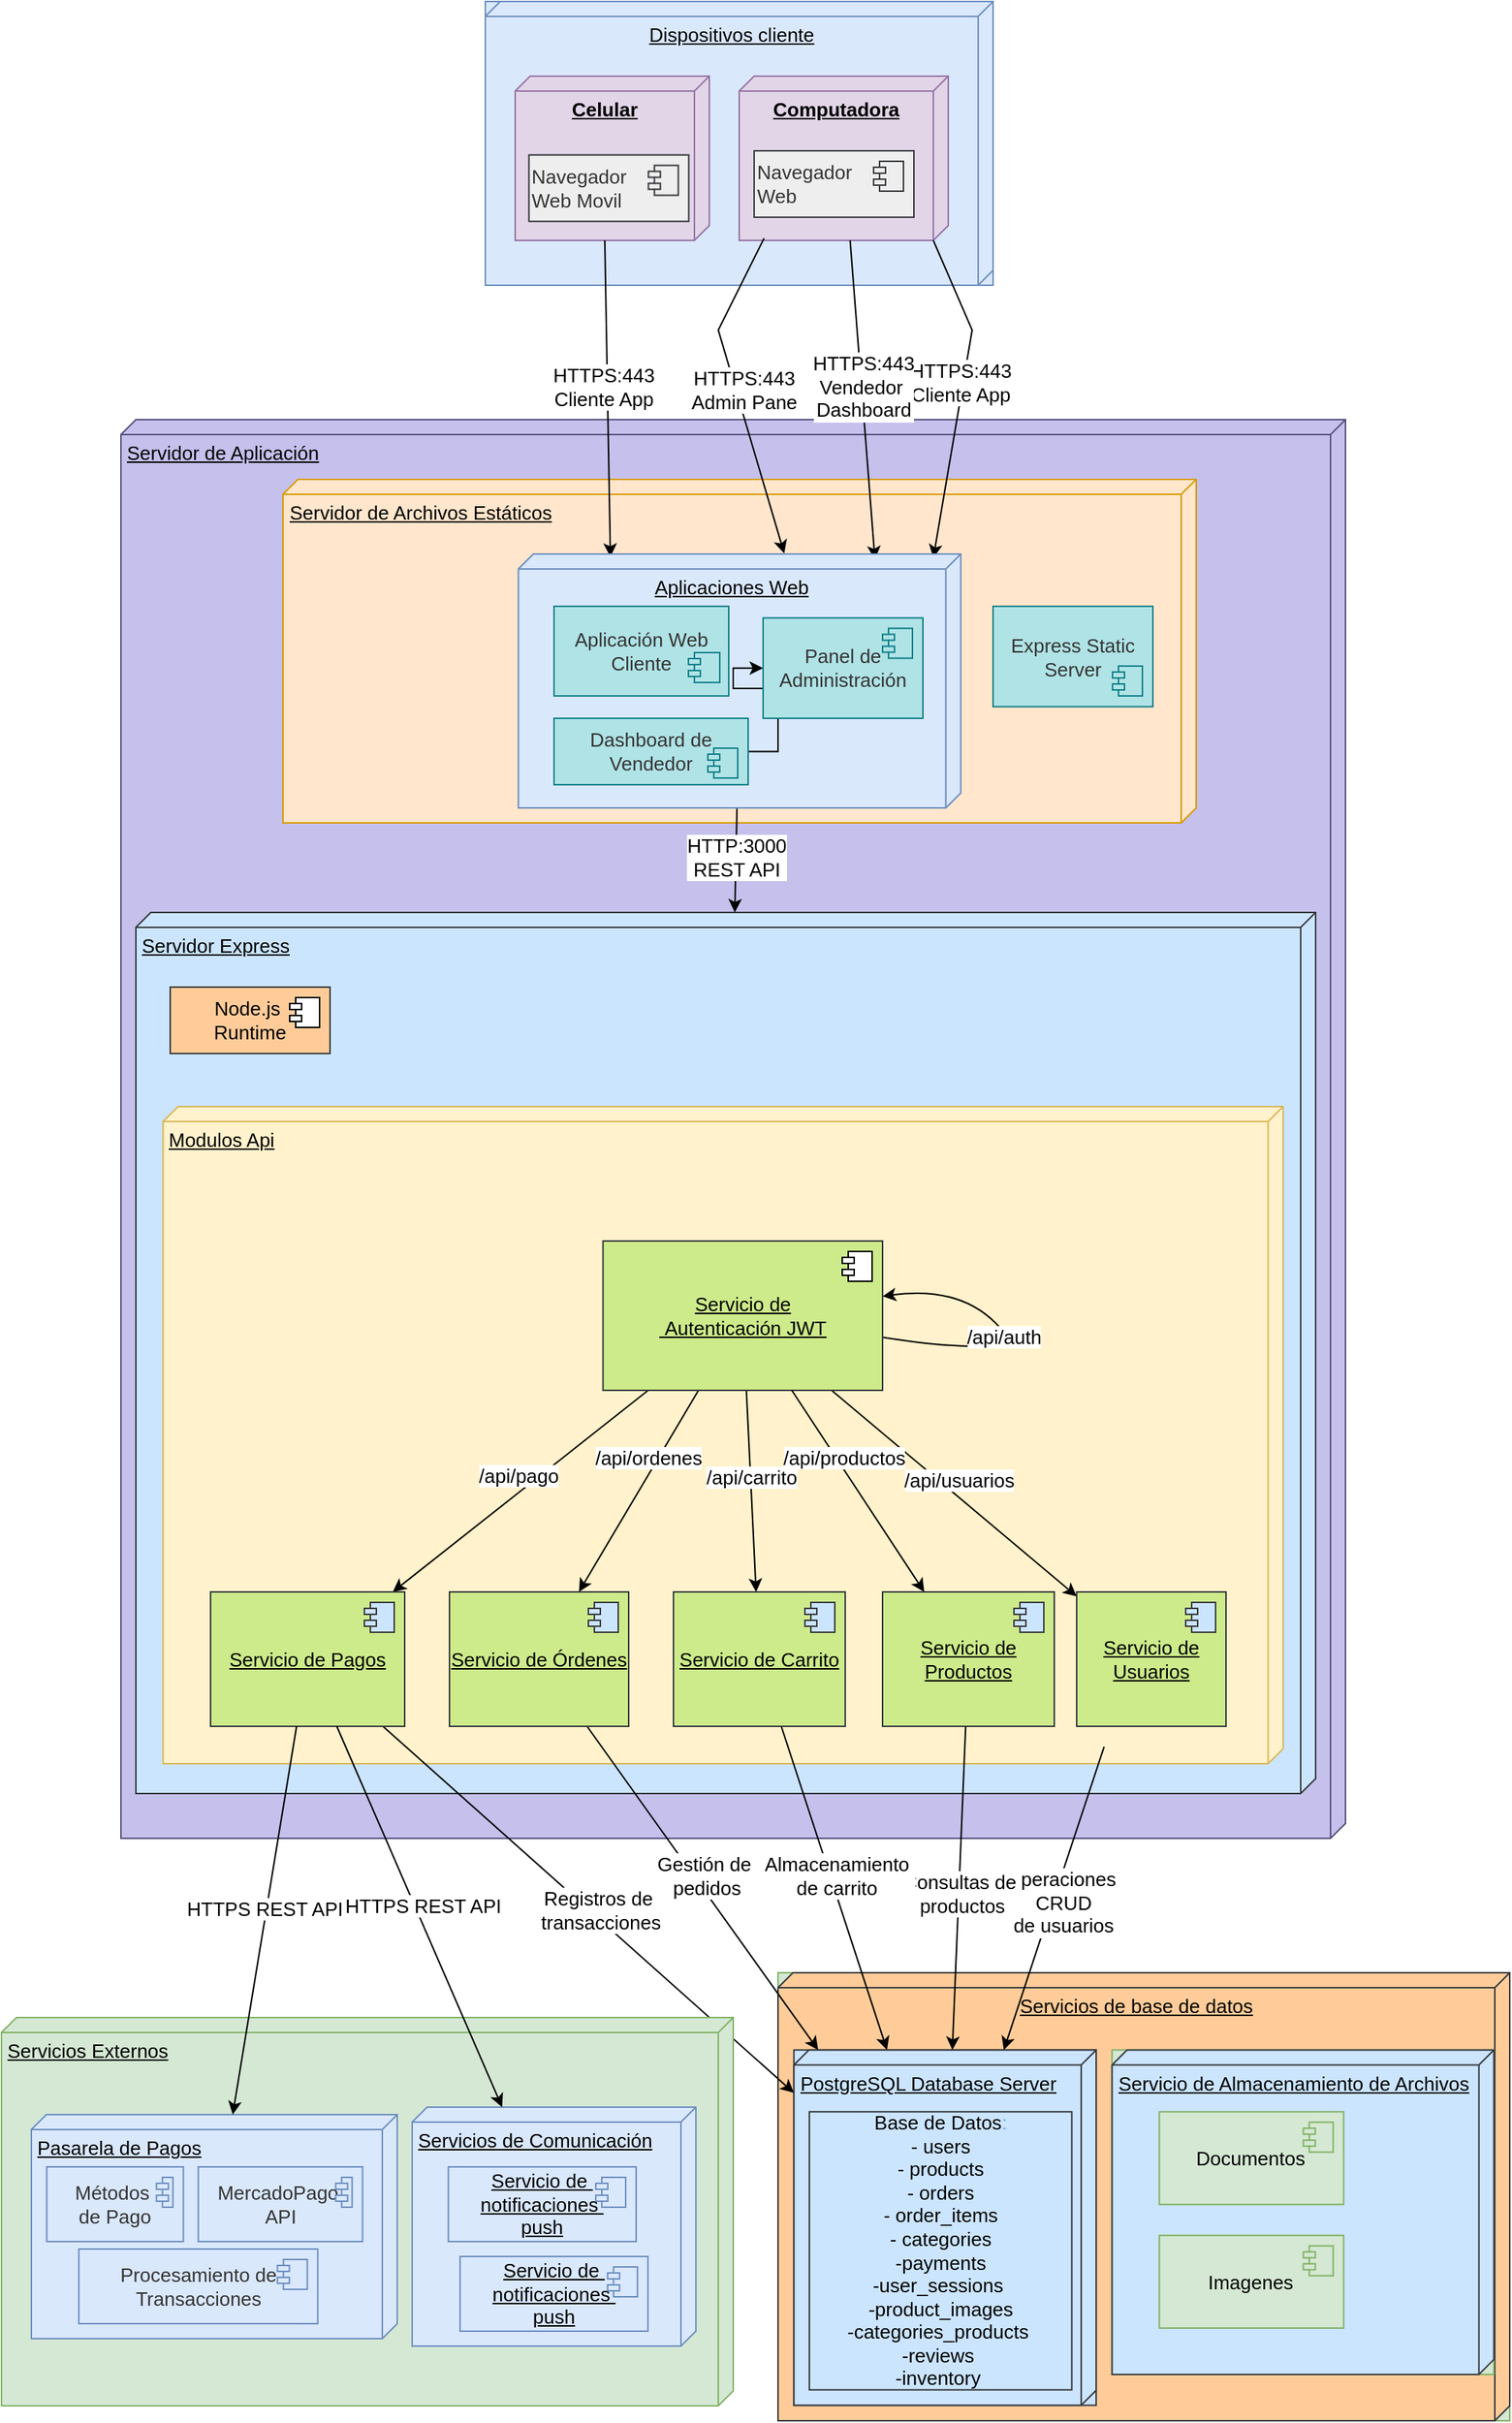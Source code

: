 <mxfile version="28.2.1">
  <diagram name="Página-1" id="eJwrGdb6aDQEAl391zPp">
    <mxGraphModel dx="2954" dy="1766" grid="1" gridSize="10" guides="1" tooltips="1" connect="1" arrows="1" fold="1" page="1" pageScale="1" pageWidth="827" pageHeight="1169" math="0" shadow="0">
      <root>
        <mxCell id="0" />
        <mxCell id="1" parent="0" />
        <mxCell id="-ZTnhCfmlyASUnpzlvAA-40" value="&lt;font&gt;Servidor de Aplicación&lt;/font&gt;" style="verticalAlign=top;align=left;spacingTop=8;spacingLeft=2;spacingRight=12;shape=cube;size=10;direction=south;fontStyle=4;html=1;whiteSpace=wrap;container=0;fillColor=light-dark(#c5c1ec, #3b394a);strokeColor=#56517e;movable=1;resizable=1;rotatable=1;deletable=1;editable=1;locked=0;connectable=1;fontSize=13;" parent="1" vertex="1">
          <mxGeometry x="360" y="290" width="820" height="950" as="geometry" />
        </mxCell>
        <mxCell id="0gLZgzNLC9lTg95In6b3-11" value="&lt;span style=&quot;text-wrap-mode: nowrap;&quot;&gt;Servidor de Archivos Estáticos&lt;/span&gt;" style="verticalAlign=top;align=left;spacingTop=8;spacingLeft=2;spacingRight=12;shape=cube;size=10;direction=south;fontStyle=4;html=1;whiteSpace=wrap;fillColor=#ffe6cc;strokeColor=#d79b00;fontSize=13;" vertex="1" parent="1">
          <mxGeometry x="468.5" y="330" width="611.5" height="230" as="geometry" />
        </mxCell>
        <mxCell id="0gLZgzNLC9lTg95In6b3-8" value="&lt;span style=&quot;text-wrap-mode: nowrap;&quot;&gt;Servidor Express&lt;/span&gt;" style="verticalAlign=top;align=left;spacingTop=8;spacingLeft=2;spacingRight=12;shape=cube;size=10;direction=south;fontStyle=4;html=1;whiteSpace=wrap;fillColor=#cce5ff;strokeColor=#36393d;fontSize=13;" vertex="1" parent="1">
          <mxGeometry x="370" y="620" width="790" height="590" as="geometry" />
        </mxCell>
        <mxCell id="0gLZgzNLC9lTg95In6b3-9" value="&lt;span style=&quot;text-wrap-mode: nowrap;&quot;&gt;Modulos Api&lt;/span&gt;" style="verticalAlign=top;align=left;spacingTop=8;spacingLeft=2;spacingRight=12;shape=cube;size=10;direction=south;fontStyle=4;html=1;whiteSpace=wrap;fillColor=#fff2cc;strokeColor=#d6b656;fontSize=13;" vertex="1" parent="1">
          <mxGeometry x="388.22" y="750" width="750" height="440" as="geometry" />
        </mxCell>
        <mxCell id="-ZTnhCfmlyASUnpzlvAA-28" value="" style="group;fillColor=#dae8fc;strokeColor=#6c8ebf;movable=1;resizable=1;rotatable=1;deletable=1;editable=1;locked=0;connectable=1;fontSize=13;" parent="1" vertex="1" connectable="0">
          <mxGeometry x="604" y="10" width="340" height="190" as="geometry" />
        </mxCell>
        <mxCell id="-ZTnhCfmlyASUnpzlvAA-9" value="Dispositivos cliente" style="verticalAlign=top;align=center;spacingTop=8;spacingLeft=2;spacingRight=12;shape=cube;size=10;direction=south;fontStyle=4;html=1;whiteSpace=wrap;container=0;fillColor=#dae8fc;strokeColor=#6c8ebf;fontSize=13;" parent="-ZTnhCfmlyASUnpzlvAA-28" vertex="1">
          <mxGeometry width="340" height="190" as="geometry" />
        </mxCell>
        <mxCell id="-ZTnhCfmlyASUnpzlvAA-26" value="&lt;strong&gt;Computadora&lt;/strong&gt;" style="verticalAlign=top;align=center;spacingTop=8;spacingLeft=2;spacingRight=12;shape=cube;size=10;direction=south;fontStyle=4;html=1;whiteSpace=wrap;movable=1;resizable=1;rotatable=1;deletable=1;editable=1;locked=0;connectable=1;container=0;fillColor=#e1d5e7;strokeColor=#9673a6;fontSize=13;" parent="-ZTnhCfmlyASUnpzlvAA-28" vertex="1">
          <mxGeometry x="170" y="50" width="140" height="110" as="geometry" />
        </mxCell>
        <mxCell id="-ZTnhCfmlyASUnpzlvAA-85" value="" style="group;fontSize=13;" parent="-ZTnhCfmlyASUnpzlvAA-28" vertex="1" connectable="0">
          <mxGeometry x="20" y="50" width="130" height="110" as="geometry" />
        </mxCell>
        <mxCell id="-ZTnhCfmlyASUnpzlvAA-11" value="&lt;strong&gt;Celular&lt;/strong&gt;" style="verticalAlign=top;align=center;spacingTop=8;spacingLeft=2;spacingRight=12;shape=cube;size=10;direction=south;fontStyle=4;html=1;whiteSpace=wrap;movable=1;resizable=1;rotatable=1;deletable=1;editable=1;locked=0;connectable=1;container=0;fillColor=#e1d5e7;strokeColor=#9673a6;fontSize=13;" parent="-ZTnhCfmlyASUnpzlvAA-85" vertex="1">
          <mxGeometry width="130" height="110" as="geometry" />
        </mxCell>
        <mxCell id="0gLZgzNLC9lTg95In6b3-23" value="&lt;span style=&quot;color: rgb(51, 51, 51);&quot;&gt;Navegador&amp;nbsp;&lt;/span&gt;&lt;div&gt;&lt;span style=&quot;color: rgb(51, 51, 51);&quot;&gt;Web Movil&lt;/span&gt;&lt;/div&gt;" style="html=1;dropTarget=0;whiteSpace=wrap;fillColor=#eeeeee;strokeColor=#36393d;align=left;fontSize=13;" vertex="1" parent="-ZTnhCfmlyASUnpzlvAA-85">
          <mxGeometry x="9.22" y="52.77" width="107" height="44.46" as="geometry" />
        </mxCell>
        <mxCell id="0gLZgzNLC9lTg95In6b3-24" value="" style="shape=module;jettyWidth=8;jettyHeight=4;fillColor=#eeeeee;strokeColor=#36393d;fontSize=13;" vertex="1" parent="0gLZgzNLC9lTg95In6b3-23">
          <mxGeometry x="1" width="20" height="20" relative="1" as="geometry">
            <mxPoint x="-27" y="7" as="offset" />
          </mxGeometry>
        </mxCell>
        <mxCell id="0gLZgzNLC9lTg95In6b3-25" value="&lt;span style=&quot;color: rgb(51, 51, 51);&quot;&gt;Navegador&amp;nbsp;&lt;/span&gt;&lt;div&gt;&lt;span style=&quot;color: rgb(51, 51, 51);&quot;&gt;Web&lt;/span&gt;&lt;/div&gt;" style="html=1;dropTarget=0;whiteSpace=wrap;fillColor=#eeeeee;strokeColor=#36393d;align=left;fontSize=13;" vertex="1" parent="-ZTnhCfmlyASUnpzlvAA-28">
          <mxGeometry x="180" y="100" width="107" height="44.46" as="geometry" />
        </mxCell>
        <mxCell id="0gLZgzNLC9lTg95In6b3-26" value="" style="shape=module;jettyWidth=8;jettyHeight=4;fillColor=#eeeeee;strokeColor=#36393d;fontSize=13;" vertex="1" parent="0gLZgzNLC9lTg95In6b3-25">
          <mxGeometry x="1" width="20" height="20" relative="1" as="geometry">
            <mxPoint x="-27" y="7" as="offset" />
          </mxGeometry>
        </mxCell>
        <mxCell id="-ZTnhCfmlyASUnpzlvAA-103" value="" style="group;fontSize=13;fillColor=#d5e8d4;strokeColor=#82b366;" parent="1" vertex="1" connectable="0">
          <mxGeometry x="800" y="1330" width="490" height="300" as="geometry" />
        </mxCell>
        <mxCell id="-ZTnhCfmlyASUnpzlvAA-60" value="Servicios de base de datos" style="verticalAlign=top;align=center;spacingTop=8;spacingLeft=2;spacingRight=12;shape=cube;size=10;direction=south;fontStyle=4;html=1;whiteSpace=wrap;container=0;fillColor=#ffcc99;strokeColor=#36393d;fontSize=13;" parent="-ZTnhCfmlyASUnpzlvAA-103" vertex="1">
          <mxGeometry width="490" height="300" as="geometry" />
        </mxCell>
        <mxCell id="-ZTnhCfmlyASUnpzlvAA-63" value="" style="group;fillColor=#cce5ff;strokeColor=#36393d;fontSize=13;" parent="-ZTnhCfmlyASUnpzlvAA-103" vertex="1" connectable="0">
          <mxGeometry x="10.648" y="51.724" width="202.389" height="237.931" as="geometry" />
        </mxCell>
        <mxCell id="-ZTnhCfmlyASUnpzlvAA-64" value="PostgreSQL Database Server" style="verticalAlign=top;align=left;spacingTop=8;spacingLeft=2;spacingRight=12;shape=cube;size=10;direction=south;fontStyle=4;html=1;whiteSpace=wrap;movable=1;resizable=1;rotatable=1;deletable=1;editable=1;locked=0;connectable=1;container=0;fillColor=#cce5ff;strokeColor=#36393d;fontSize=13;" parent="-ZTnhCfmlyASUnpzlvAA-63" vertex="1">
          <mxGeometry width="202.389" height="237.931" as="geometry" />
        </mxCell>
        <mxCell id="NIFE1Up2-B-W9ti-cjIK-56" value="&lt;font&gt;Base de Datos&lt;span style=&quot;color: rgb(97, 175, 239);&quot; class=&quot;token&quot;&gt;:&lt;/span&gt;&lt;br&gt;- users&lt;br&gt;- products  &lt;br&gt;- orders&lt;br&gt;- order_items&lt;br&gt;- categories&lt;/font&gt;&lt;div&gt;&lt;font&gt;&lt;div&gt;-payments&lt;/div&gt;&lt;div&gt;-user_sessions&amp;nbsp;&lt;/div&gt;&lt;div&gt;-product_images&lt;/div&gt;&lt;div&gt;-categories_products&amp;nbsp;&lt;/div&gt;&lt;div&gt;-reviews&amp;nbsp;&lt;/div&gt;&lt;div&gt;-inventory&amp;nbsp;&lt;/div&gt;&lt;/font&gt;&lt;/div&gt;" style="text;html=1;align=center;verticalAlign=middle;whiteSpace=wrap;rounded=0;fillColor=#cce5ff;strokeColor=#36393d;fontSize=13;" parent="-ZTnhCfmlyASUnpzlvAA-63" vertex="1">
          <mxGeometry x="10.338" y="41.379" width="175.738" height="186.207" as="geometry" />
        </mxCell>
        <mxCell id="-ZTnhCfmlyASUnpzlvAA-104" value="" style="group;fillColor=#d5e8d4;strokeColor=#82b366;fontSize=13;" parent="-ZTnhCfmlyASUnpzlvAA-103" vertex="1" connectable="0">
          <mxGeometry x="223.696" y="51.724" width="255.652" height="217.241" as="geometry" />
        </mxCell>
        <mxCell id="-ZTnhCfmlyASUnpzlvAA-105" value="Servicio de Almacenamiento de Archivos" style="verticalAlign=top;align=left;spacingTop=8;spacingLeft=2;spacingRight=12;shape=cube;size=10;direction=south;fontStyle=4;html=1;whiteSpace=wrap;movable=1;resizable=1;rotatable=1;deletable=1;editable=1;locked=0;connectable=1;container=0;fillColor=#cce5ff;strokeColor=#36393d;fontSize=13;" parent="-ZTnhCfmlyASUnpzlvAA-104" vertex="1">
          <mxGeometry width="255.652" height="217.241" as="geometry" />
        </mxCell>
        <mxCell id="0gLZgzNLC9lTg95In6b3-44" value="Imagenes" style="html=1;dropTarget=0;whiteSpace=wrap;fillColor=#d5e8d4;strokeColor=#82b366;fontSize=13;" vertex="1" parent="-ZTnhCfmlyASUnpzlvAA-104">
          <mxGeometry x="31.643" y="124.138" width="123.42" height="62.069" as="geometry" />
        </mxCell>
        <mxCell id="0gLZgzNLC9lTg95In6b3-45" value="" style="shape=module;jettyWidth=8;jettyHeight=4;fillColor=#d5e8d4;strokeColor=#82b366;fontSize=13;" vertex="1" parent="0gLZgzNLC9lTg95In6b3-44">
          <mxGeometry x="1" width="20" height="20" relative="1" as="geometry">
            <mxPoint x="-27" y="7" as="offset" />
          </mxGeometry>
        </mxCell>
        <mxCell id="0gLZgzNLC9lTg95In6b3-48" value="Documentos" style="html=1;dropTarget=0;whiteSpace=wrap;fillColor=#d5e8d4;strokeColor=#82b366;fontSize=13;" vertex="1" parent="-ZTnhCfmlyASUnpzlvAA-104">
          <mxGeometry x="31.643" y="41.379" width="123.42" height="62.069" as="geometry" />
        </mxCell>
        <mxCell id="0gLZgzNLC9lTg95In6b3-49" value="" style="shape=module;jettyWidth=8;jettyHeight=4;fillColor=#d5e8d4;strokeColor=#82b366;fontSize=13;" vertex="1" parent="0gLZgzNLC9lTg95In6b3-48">
          <mxGeometry x="1" width="20" height="20" relative="1" as="geometry">
            <mxPoint x="-27" y="7" as="offset" />
          </mxGeometry>
        </mxCell>
        <mxCell id="NIFE1Up2-B-W9ti-cjIK-45" value="" style="endArrow=classic;html=1;rounded=0;fontSize=13;" parent="1" target="-ZTnhCfmlyASUnpzlvAA-64" edge="1">
          <mxGeometry width="50" height="50" relative="1" as="geometry">
            <mxPoint x="1018.382" y="1178.638" as="sourcePoint" />
            <mxPoint x="989" y="1383" as="targetPoint" />
          </mxGeometry>
        </mxCell>
        <mxCell id="NIFE1Up2-B-W9ti-cjIK-46" value="Operaciones&lt;div&gt;&amp;nbsp;&lt;span style=&quot;color: light-dark(rgb(0, 0, 0), rgb(255, 255, 255));&quot;&gt;CRUD&lt;/span&gt;&lt;div&gt;&lt;span style=&quot;color: light-dark(rgb(0, 0, 0), rgb(255, 255, 255));&quot;&gt;&amp;nbsp;de usuarios&lt;/span&gt;&lt;/div&gt;&lt;/div&gt;" style="edgeLabel;html=1;align=center;verticalAlign=middle;resizable=0;points=[];fontSize=13;" parent="NIFE1Up2-B-W9ti-cjIK-45" vertex="1" connectable="0">
          <mxGeometry x="0.028" y="-1" relative="1" as="geometry">
            <mxPoint x="6" as="offset" />
          </mxGeometry>
        </mxCell>
        <mxCell id="NIFE1Up2-B-W9ti-cjIK-47" value="" style="endArrow=classic;html=1;rounded=0;fontSize=13;" parent="1" source="0gLZgzNLC9lTg95In6b3-34" target="-ZTnhCfmlyASUnpzlvAA-64" edge="1">
          <mxGeometry width="50" height="50" relative="1" as="geometry">
            <mxPoint x="903.284" y="1154.914" as="sourcePoint" />
            <mxPoint x="885.5" y="1420" as="targetPoint" />
          </mxGeometry>
        </mxCell>
        <mxCell id="NIFE1Up2-B-W9ti-cjIK-48" value="Consultas de&amp;nbsp;&lt;div&gt;productos&lt;/div&gt;" style="edgeLabel;html=1;align=center;verticalAlign=middle;resizable=0;points=[];fontSize=13;" parent="NIFE1Up2-B-W9ti-cjIK-47" vertex="1" connectable="0">
          <mxGeometry x="0.028" y="-1" relative="1" as="geometry">
            <mxPoint x="3" as="offset" />
          </mxGeometry>
        </mxCell>
        <mxCell id="NIFE1Up2-B-W9ti-cjIK-49" value="" style="endArrow=classic;html=1;rounded=0;fontSize=13;" parent="1" source="0gLZgzNLC9lTg95In6b3-32" target="-ZTnhCfmlyASUnpzlvAA-64" edge="1">
          <mxGeometry width="50" height="50" relative="1" as="geometry">
            <mxPoint x="774.712" y="1190" as="sourcePoint" />
            <mxPoint x="869" y="1455" as="targetPoint" />
          </mxGeometry>
        </mxCell>
        <mxCell id="NIFE1Up2-B-W9ti-cjIK-50" value="&amp;nbsp;Almacenamiento&amp;nbsp;&lt;div&gt;de&amp;nbsp;&lt;span style=&quot;background-color: light-dark(#ffffff, var(--ge-dark-color, #121212)); color: light-dark(rgb(0, 0, 0), rgb(255, 255, 255));&quot;&gt;carrito&lt;/span&gt;&lt;/div&gt;" style="edgeLabel;html=1;align=center;verticalAlign=middle;resizable=0;points=[];fontSize=13;" parent="NIFE1Up2-B-W9ti-cjIK-49" vertex="1" connectable="0">
          <mxGeometry x="0.028" y="-1" relative="1" as="geometry">
            <mxPoint x="1" y="-12" as="offset" />
          </mxGeometry>
        </mxCell>
        <mxCell id="NIFE1Up2-B-W9ti-cjIK-51" value="" style="endArrow=classic;html=1;rounded=0;fontSize=13;" parent="1" source="0gLZgzNLC9lTg95In6b3-38" target="-ZTnhCfmlyASUnpzlvAA-64" edge="1">
          <mxGeometry width="50" height="50" relative="1" as="geometry">
            <mxPoint x="647.974" y="1190" as="sourcePoint" />
            <mxPoint x="749" y="1525" as="targetPoint" />
          </mxGeometry>
        </mxCell>
        <mxCell id="NIFE1Up2-B-W9ti-cjIK-52" value="Gestión de&amp;nbsp;&lt;div&gt;pedidos&lt;/div&gt;" style="edgeLabel;html=1;align=center;verticalAlign=middle;resizable=0;points=[];fontSize=13;" parent="NIFE1Up2-B-W9ti-cjIK-51" vertex="1" connectable="0">
          <mxGeometry x="0.028" y="-1" relative="1" as="geometry">
            <mxPoint x="1" y="-12" as="offset" />
          </mxGeometry>
        </mxCell>
        <mxCell id="NIFE1Up2-B-W9ti-cjIK-61" value="" style="endArrow=classic;html=1;rounded=0;fontSize=13;" parent="1" source="0gLZgzNLC9lTg95In6b3-40" target="-ZTnhCfmlyASUnpzlvAA-64" edge="1">
          <mxGeometry width="50" height="50" relative="1" as="geometry">
            <mxPoint x="511.644" y="1160" as="sourcePoint" />
            <mxPoint x="510" y="1505" as="targetPoint" />
          </mxGeometry>
        </mxCell>
        <mxCell id="NIFE1Up2-B-W9ti-cjIK-62" value="Registros de&amp;nbsp;&lt;div&gt;transacciones&lt;/div&gt;" style="edgeLabel;html=1;align=center;verticalAlign=middle;resizable=0;points=[];fontSize=13;" parent="NIFE1Up2-B-W9ti-cjIK-61" vertex="1" connectable="0">
          <mxGeometry x="0.028" y="-1" relative="1" as="geometry">
            <mxPoint x="5" y="-4" as="offset" />
          </mxGeometry>
        </mxCell>
        <mxCell id="NIFE1Up2-B-W9ti-cjIK-39" value="" style="endArrow=classic;html=1;rounded=0;fontSize=13;" parent="1" source="0gLZgzNLC9lTg95In6b3-30" target="0gLZgzNLC9lTg95In6b3-36" edge="1">
          <mxGeometry width="50" height="50" relative="1" as="geometry">
            <mxPoint x="870" y="970" as="sourcePoint" />
            <mxPoint x="990" y="1050" as="targetPoint" />
          </mxGeometry>
        </mxCell>
        <mxCell id="NIFE1Up2-B-W9ti-cjIK-40" value="/api/usuarios" style="edgeLabel;html=1;align=center;verticalAlign=middle;resizable=0;points=[];fontSize=13;" parent="NIFE1Up2-B-W9ti-cjIK-39" vertex="1" connectable="0">
          <mxGeometry x="0.028" y="-1" relative="1" as="geometry">
            <mxPoint x="1" y="-12" as="offset" />
          </mxGeometry>
        </mxCell>
        <mxCell id="NIFE1Up2-B-W9ti-cjIK-35" value="" style="endArrow=classic;html=1;rounded=0;fontSize=13;" parent="1" source="0gLZgzNLC9lTg95In6b3-30" target="0gLZgzNLC9lTg95In6b3-32" edge="1">
          <mxGeometry width="50" height="50" relative="1" as="geometry">
            <mxPoint x="755.579" y="970" as="sourcePoint" />
            <mxPoint x="765" y="1050" as="targetPoint" />
          </mxGeometry>
        </mxCell>
        <mxCell id="NIFE1Up2-B-W9ti-cjIK-36" value="/api/carrito" style="edgeLabel;html=1;align=center;verticalAlign=middle;resizable=0;points=[];fontSize=13;" parent="NIFE1Up2-B-W9ti-cjIK-35" vertex="1" connectable="0">
          <mxGeometry x="0.028" y="-1" relative="1" as="geometry">
            <mxPoint x="1" y="-12" as="offset" />
          </mxGeometry>
        </mxCell>
        <mxCell id="NIFE1Up2-B-W9ti-cjIK-33" value="" style="endArrow=classic;html=1;rounded=0;fontSize=13;" parent="1" source="0gLZgzNLC9lTg95In6b3-30" target="0gLZgzNLC9lTg95In6b3-38" edge="1">
          <mxGeometry width="50" height="50" relative="1" as="geometry">
            <mxPoint x="702.285" y="970" as="sourcePoint" />
            <mxPoint x="658.412" y="1050" as="targetPoint" />
          </mxGeometry>
        </mxCell>
        <mxCell id="NIFE1Up2-B-W9ti-cjIK-34" value="/api/ordenes" style="edgeLabel;html=1;align=center;verticalAlign=middle;resizable=0;points=[];fontSize=13;" parent="NIFE1Up2-B-W9ti-cjIK-33" vertex="1" connectable="0">
          <mxGeometry x="0.028" y="-1" relative="1" as="geometry">
            <mxPoint x="8" y="-24" as="offset" />
          </mxGeometry>
        </mxCell>
        <mxCell id="NIFE1Up2-B-W9ti-cjIK-31" value="" style="endArrow=classic;html=1;rounded=0;fontSize=13;" parent="1" source="0gLZgzNLC9lTg95In6b3-30" target="0gLZgzNLC9lTg95In6b3-40" edge="1">
          <mxGeometry width="50" height="50" relative="1" as="geometry">
            <mxPoint x="644" y="970" as="sourcePoint" />
            <mxPoint x="530" y="1058.417" as="targetPoint" />
          </mxGeometry>
        </mxCell>
        <mxCell id="NIFE1Up2-B-W9ti-cjIK-32" value="/api/pago" style="edgeLabel;html=1;align=center;verticalAlign=middle;resizable=0;points=[];fontSize=13;" parent="NIFE1Up2-B-W9ti-cjIK-31" vertex="1" connectable="0">
          <mxGeometry x="0.028" y="-1" relative="1" as="geometry">
            <mxPoint x="1" y="-12" as="offset" />
          </mxGeometry>
        </mxCell>
        <mxCell id="NIFE1Up2-B-W9ti-cjIK-26" value="" style="endArrow=classic;html=1;rounded=0;fontSize=13;" parent="1" source="-ZTnhCfmlyASUnpzlvAA-53" target="0gLZgzNLC9lTg95In6b3-8" edge="1">
          <mxGeometry width="50" height="50" relative="1" as="geometry">
            <mxPoint x="797" y="580" as="sourcePoint" />
            <mxPoint x="750.357" y="640" as="targetPoint" />
          </mxGeometry>
        </mxCell>
        <mxCell id="NIFE1Up2-B-W9ti-cjIK-27" value="&lt;div&gt;HTTP:3000&lt;/div&gt;&lt;div&gt;REST API&lt;/div&gt;" style="edgeLabel;html=1;align=center;verticalAlign=middle;resizable=0;points=[];fontSize=13;" parent="NIFE1Up2-B-W9ti-cjIK-26" vertex="1" connectable="0">
          <mxGeometry x="0.028" y="-1" relative="1" as="geometry">
            <mxPoint x="1" y="-3" as="offset" />
          </mxGeometry>
        </mxCell>
        <mxCell id="NIFE1Up2-B-W9ti-cjIK-17" value="" style="endArrow=classic;html=1;rounded=0;entryX=0.015;entryY=0.062;entryDx=0;entryDy=0;entryPerimeter=0;exitX=0;exitY=0;exitDx=110;exitDy=10;exitPerimeter=0;fontSize=13;" parent="1" source="-ZTnhCfmlyASUnpzlvAA-26" target="-ZTnhCfmlyASUnpzlvAA-53" edge="1">
          <mxGeometry width="50" height="50" relative="1" as="geometry">
            <mxPoint x="936" y="190" as="sourcePoint" />
            <mxPoint x="896" y="270" as="targetPoint" />
            <Array as="points">
              <mxPoint x="930" y="230" />
            </Array>
          </mxGeometry>
        </mxCell>
        <mxCell id="NIFE1Up2-B-W9ti-cjIK-18" value="HTTPS:443&lt;div&gt;Cliente App&lt;/div&gt;" style="edgeLabel;html=1;align=center;verticalAlign=middle;resizable=0;points=[];fontSize=13;" parent="NIFE1Up2-B-W9ti-cjIK-17" vertex="1" connectable="0">
          <mxGeometry x="0.028" y="-1" relative="1" as="geometry">
            <mxPoint x="1" y="-12" as="offset" />
          </mxGeometry>
        </mxCell>
        <mxCell id="NIFE1Up2-B-W9ti-cjIK-15" value="" style="endArrow=classic;html=1;rounded=0;entryX=-0.002;entryY=0.399;entryDx=0;entryDy=0;entryPerimeter=0;exitX=0.987;exitY=0.881;exitDx=0;exitDy=0;exitPerimeter=0;fontSize=13;" parent="1" source="-ZTnhCfmlyASUnpzlvAA-26" target="-ZTnhCfmlyASUnpzlvAA-53" edge="1">
          <mxGeometry width="50" height="50" relative="1" as="geometry">
            <mxPoint x="816" y="190" as="sourcePoint" />
            <mxPoint x="952" y="330" as="targetPoint" />
            <Array as="points">
              <mxPoint x="760" y="230" />
            </Array>
          </mxGeometry>
        </mxCell>
        <mxCell id="NIFE1Up2-B-W9ti-cjIK-16" value="HTTPS:443&lt;div&gt;Admin Pane&lt;/div&gt;" style="edgeLabel;html=1;align=center;verticalAlign=middle;resizable=0;points=[];fontSize=13;" parent="NIFE1Up2-B-W9ti-cjIK-15" vertex="1" connectable="0">
          <mxGeometry x="0.028" y="-1" relative="1" as="geometry">
            <mxPoint x="4" y="-5" as="offset" />
          </mxGeometry>
        </mxCell>
        <mxCell id="NIFE1Up2-B-W9ti-cjIK-13" value="" style="endArrow=classic;html=1;rounded=0;entryX=0.011;entryY=0.792;entryDx=0;entryDy=0;entryPerimeter=0;exitX=0;exitY=0;exitDx=110;exitDy=70;exitPerimeter=0;fontSize=13;" parent="1" source="-ZTnhCfmlyASUnpzlvAA-11" target="-ZTnhCfmlyASUnpzlvAA-53" edge="1">
          <mxGeometry width="50" height="50" relative="1" as="geometry">
            <mxPoint x="706" y="200" as="sourcePoint" />
            <mxPoint x="842" y="340" as="targetPoint" />
          </mxGeometry>
        </mxCell>
        <mxCell id="NIFE1Up2-B-W9ti-cjIK-14" value="HTTPS:443&lt;div&gt;Cliente App&lt;/div&gt;" style="edgeLabel;html=1;align=center;verticalAlign=middle;resizable=0;points=[];fontSize=13;" parent="NIFE1Up2-B-W9ti-cjIK-13" vertex="1" connectable="0">
          <mxGeometry x="0.028" y="-1" relative="1" as="geometry">
            <mxPoint x="-2" y="-11" as="offset" />
          </mxGeometry>
        </mxCell>
        <mxCell id="-ZTnhCfmlyASUnpzlvAA-58" value="Servicios Externos" style="verticalAlign=top;align=left;spacingTop=8;spacingLeft=2;spacingRight=12;shape=cube;size=10;direction=south;fontStyle=4;html=1;whiteSpace=wrap;container=0;fillColor=#d5e8d4;strokeColor=#82b366;fontSize=13;" parent="1" vertex="1">
          <mxGeometry x="280" y="1360" width="490" height="260" as="geometry" />
        </mxCell>
        <mxCell id="cPkvreHaspw4wVyvkUOK-43" value="Pasarela de Pagos" style="verticalAlign=top;align=left;spacingTop=8;spacingLeft=2;spacingRight=12;shape=cube;size=10;direction=south;fontStyle=4;html=1;whiteSpace=wrap;movable=1;resizable=1;rotatable=1;deletable=1;editable=1;locked=0;connectable=1;fillColor=#dae8fc;strokeColor=#6c8ebf;fontSize=13;" parent="1" vertex="1">
          <mxGeometry x="300" y="1425" width="245" height="150" as="geometry" />
        </mxCell>
        <mxCell id="0gLZgzNLC9lTg95In6b3-4" value="" style="endArrow=classic;html=1;rounded=0;entryX=0.021;entryY=0.194;entryDx=0;entryDy=0;entryPerimeter=0;fontSize=13;" edge="1" parent="1" source="-ZTnhCfmlyASUnpzlvAA-26" target="-ZTnhCfmlyASUnpzlvAA-53">
          <mxGeometry width="50" height="50" relative="1" as="geometry">
            <mxPoint x="850" y="169" as="sourcePoint" />
            <mxPoint x="843" y="350" as="targetPoint" />
          </mxGeometry>
        </mxCell>
        <mxCell id="0gLZgzNLC9lTg95In6b3-5" value="&lt;div&gt;HTTPS:443&lt;/div&gt;&lt;div&gt;Vendedor&amp;nbsp;&lt;/div&gt;&lt;div&gt;Dashboard&lt;/div&gt;" style="edgeLabel;html=1;align=center;verticalAlign=middle;resizable=0;points=[];fontSize=13;" vertex="1" connectable="0" parent="0gLZgzNLC9lTg95In6b3-4">
          <mxGeometry x="0.028" y="-1" relative="1" as="geometry">
            <mxPoint x="1" y="-12" as="offset" />
          </mxGeometry>
        </mxCell>
        <mxCell id="0gLZgzNLC9lTg95In6b3-12" value="Node.js&amp;nbsp;&lt;div&gt;Runtime&lt;/div&gt;" style="html=1;dropTarget=0;whiteSpace=wrap;fillColor=#ffcc99;strokeColor=#36393d;fontSize=13;" vertex="1" parent="1">
          <mxGeometry x="393" y="670" width="107" height="44.46" as="geometry" />
        </mxCell>
        <mxCell id="0gLZgzNLC9lTg95In6b3-13" value="" style="shape=module;jettyWidth=8;jettyHeight=4;fontSize=13;" vertex="1" parent="0gLZgzNLC9lTg95In6b3-12">
          <mxGeometry x="1" width="20" height="20" relative="1" as="geometry">
            <mxPoint x="-27" y="7" as="offset" />
          </mxGeometry>
        </mxCell>
        <mxCell id="-ZTnhCfmlyASUnpzlvAA-53" value="Aplicaciones Web" style="verticalAlign=top;align=center;spacingTop=8;spacingLeft=2;spacingRight=12;shape=cube;size=10;direction=south;fontStyle=4;html=1;whiteSpace=wrap;movable=1;resizable=1;rotatable=1;deletable=1;editable=1;locked=0;connectable=1;container=0;fillColor=#dae8fc;strokeColor=#6c8ebf;fontSize=13;" parent="1" vertex="1">
          <mxGeometry x="626.14" y="380" width="296.22" height="170" as="geometry" />
        </mxCell>
        <mxCell id="0gLZgzNLC9lTg95In6b3-16" value="&lt;span style=&quot;color: rgb(51, 51, 51);&quot;&gt;Aplicación Web Cliente&lt;/span&gt;" style="html=1;dropTarget=0;whiteSpace=wrap;fillColor=#b0e3e6;strokeColor=#0e8088;fontSize=13;align=center;" vertex="1" parent="1">
          <mxGeometry x="650" y="415" width="117" height="60" as="geometry" />
        </mxCell>
        <mxCell id="0gLZgzNLC9lTg95In6b3-17" value="" style="shape=module;jettyWidth=8;jettyHeight=4;fillColor=#b0e3e6;strokeColor=#0e8088;fontSize=13;" vertex="1" parent="0gLZgzNLC9lTg95In6b3-16">
          <mxGeometry x="1" width="21" height="20" relative="1" as="geometry">
            <mxPoint x="-27" y="31" as="offset" />
          </mxGeometry>
        </mxCell>
        <mxCell id="0gLZgzNLC9lTg95In6b3-65" value="" style="edgeStyle=orthogonalEdgeStyle;rounded=0;orthogonalLoop=1;jettySize=auto;html=1;" edge="1" parent="1" source="0gLZgzNLC9lTg95In6b3-18" target="0gLZgzNLC9lTg95In6b3-20">
          <mxGeometry relative="1" as="geometry" />
        </mxCell>
        <mxCell id="0gLZgzNLC9lTg95In6b3-18" value="&lt;span style=&quot;color: rgb(51, 51, 51);&quot;&gt;Dashboard de Vendedor&lt;/span&gt;" style="html=1;dropTarget=0;whiteSpace=wrap;fillColor=#b0e3e6;strokeColor=#0e8088;fontSize=13;" vertex="1" parent="1">
          <mxGeometry x="650" y="490" width="130" height="44.46" as="geometry" />
        </mxCell>
        <mxCell id="0gLZgzNLC9lTg95In6b3-19" value="" style="shape=module;jettyWidth=8;jettyHeight=4;fillColor=#b0e3e6;strokeColor=#0e8088;fontSize=13;" vertex="1" parent="0gLZgzNLC9lTg95In6b3-18">
          <mxGeometry x="1" width="20" height="20" relative="1" as="geometry">
            <mxPoint x="-27" y="20" as="offset" />
          </mxGeometry>
        </mxCell>
        <mxCell id="0gLZgzNLC9lTg95In6b3-20" value="&lt;span style=&quot;color: rgb(51, 51, 51);&quot;&gt;Panel de Administración&lt;/span&gt;" style="html=1;dropTarget=0;whiteSpace=wrap;fillColor=#b0e3e6;strokeColor=#0e8088;fontSize=13;" vertex="1" parent="1">
          <mxGeometry x="790" y="422.77" width="107" height="67.23" as="geometry" />
        </mxCell>
        <mxCell id="0gLZgzNLC9lTg95In6b3-21" value="" style="shape=module;jettyWidth=8;jettyHeight=4;fillColor=#b0e3e6;strokeColor=#0e8088;fontSize=13;" vertex="1" parent="0gLZgzNLC9lTg95In6b3-20">
          <mxGeometry x="1" width="20" height="20" relative="1" as="geometry">
            <mxPoint x="-27" y="7" as="offset" />
          </mxGeometry>
        </mxCell>
        <mxCell id="0gLZgzNLC9lTg95In6b3-6" value="" style="curved=1;endArrow=classic;html=1;rounded=0;fontSize=13;" edge="1" parent="1" source="0gLZgzNLC9lTg95In6b3-30" target="0gLZgzNLC9lTg95In6b3-30">
          <mxGeometry width="50" height="50" relative="1" as="geometry">
            <mxPoint x="870" y="910" as="sourcePoint" />
            <mxPoint x="970.78" y="870" as="targetPoint" />
            <Array as="points">
              <mxPoint x="970.78" y="920" />
              <mxPoint x="920.78" y="870" />
            </Array>
          </mxGeometry>
        </mxCell>
        <mxCell id="0gLZgzNLC9lTg95In6b3-7" value="/api/auth" style="edgeLabel;html=1;align=center;verticalAlign=middle;resizable=0;points=[];fontSize=13;" vertex="1" connectable="0" parent="0gLZgzNLC9lTg95In6b3-6">
          <mxGeometry x="0.141" y="3" relative="1" as="geometry">
            <mxPoint as="offset" />
          </mxGeometry>
        </mxCell>
        <mxCell id="0gLZgzNLC9lTg95In6b3-30" value="&lt;span style=&quot;text-decoration-line: underline;&quot;&gt;Servicio de&lt;/span&gt;&lt;div&gt;&lt;span style=&quot;text-decoration-line: underline;&quot;&gt;&amp;nbsp;Autenticación JWT&lt;/span&gt;&lt;/div&gt;" style="html=1;dropTarget=0;whiteSpace=wrap;fillColor=#cdeb8b;strokeColor=#36393d;fontSize=13;" vertex="1" parent="1">
          <mxGeometry x="682.78" y="840" width="187.22" height="100" as="geometry" />
        </mxCell>
        <mxCell id="0gLZgzNLC9lTg95In6b3-31" value="" style="shape=module;jettyWidth=8;jettyHeight=4;fontSize=13;" vertex="1" parent="0gLZgzNLC9lTg95In6b3-30">
          <mxGeometry x="1" width="20" height="20" relative="1" as="geometry">
            <mxPoint x="-27" y="7" as="offset" />
          </mxGeometry>
        </mxCell>
        <mxCell id="0gLZgzNLC9lTg95In6b3-32" value="&lt;span style=&quot;text-decoration-line: underline;&quot;&gt;Servicio de Carrito&lt;/span&gt;" style="html=1;dropTarget=0;whiteSpace=wrap;fillColor=#cdeb8b;strokeColor=#36393d;fontSize=13;" vertex="1" parent="1">
          <mxGeometry x="730" y="1075" width="115" height="90" as="geometry" />
        </mxCell>
        <mxCell id="0gLZgzNLC9lTg95In6b3-33" value="" style="shape=module;jettyWidth=8;jettyHeight=4;fillColor=#cce5ff;strokeColor=#36393d;fontSize=13;" vertex="1" parent="0gLZgzNLC9lTg95In6b3-32">
          <mxGeometry x="1" width="20" height="20" relative="1" as="geometry">
            <mxPoint x="-27" y="7" as="offset" />
          </mxGeometry>
        </mxCell>
        <mxCell id="0gLZgzNLC9lTg95In6b3-34" value="&lt;span style=&quot;text-decoration-line: underline;&quot;&gt;Servicio de Productos&lt;/span&gt;" style="html=1;dropTarget=0;whiteSpace=wrap;fillColor=#cdeb8b;strokeColor=#36393d;fontSize=13;" vertex="1" parent="1">
          <mxGeometry x="870" y="1075" width="115" height="90" as="geometry" />
        </mxCell>
        <mxCell id="0gLZgzNLC9lTg95In6b3-35" value="" style="shape=module;jettyWidth=8;jettyHeight=4;fillColor=#cce5ff;strokeColor=#36393d;fontSize=13;" vertex="1" parent="0gLZgzNLC9lTg95In6b3-34">
          <mxGeometry x="1" width="20" height="20" relative="1" as="geometry">
            <mxPoint x="-27" y="7" as="offset" />
          </mxGeometry>
        </mxCell>
        <mxCell id="0gLZgzNLC9lTg95In6b3-36" value="&lt;span style=&quot;text-decoration-line: underline;&quot;&gt;Servicio de Usuarios&lt;/span&gt;" style="html=1;dropTarget=0;whiteSpace=wrap;fillColor=#cdeb8b;strokeColor=#36393d;fontSize=13;" vertex="1" parent="1">
          <mxGeometry x="1000" y="1075" width="100" height="90" as="geometry" />
        </mxCell>
        <mxCell id="0gLZgzNLC9lTg95In6b3-37" value="" style="shape=module;jettyWidth=8;jettyHeight=4;fillColor=#cce5ff;strokeColor=#36393d;fontSize=13;" vertex="1" parent="0gLZgzNLC9lTg95In6b3-36">
          <mxGeometry x="1" width="20" height="20" relative="1" as="geometry">
            <mxPoint x="-27" y="7" as="offset" />
          </mxGeometry>
        </mxCell>
        <mxCell id="0gLZgzNLC9lTg95In6b3-38" value="&lt;span style=&quot;text-decoration-line: underline;&quot;&gt;Servicio de Órdenes&lt;/span&gt;" style="html=1;dropTarget=0;whiteSpace=wrap;fillColor=#cdeb8b;strokeColor=#36393d;fontSize=13;" vertex="1" parent="1">
          <mxGeometry x="580" y="1075" width="120" height="90" as="geometry" />
        </mxCell>
        <mxCell id="0gLZgzNLC9lTg95In6b3-39" value="" style="shape=module;jettyWidth=8;jettyHeight=4;fillColor=#cce5ff;strokeColor=#36393d;fontSize=13;" vertex="1" parent="0gLZgzNLC9lTg95In6b3-38">
          <mxGeometry x="1" width="20" height="20" relative="1" as="geometry">
            <mxPoint x="-27" y="7" as="offset" />
          </mxGeometry>
        </mxCell>
        <mxCell id="0gLZgzNLC9lTg95In6b3-40" value="&lt;span style=&quot;text-decoration-line: underline;&quot;&gt;Servicio de Pagos&lt;/span&gt;" style="html=1;dropTarget=0;whiteSpace=wrap;fillColor=#cdeb8b;strokeColor=#36393d;fontSize=13;" vertex="1" parent="1">
          <mxGeometry x="420" y="1075" width="130" height="90" as="geometry" />
        </mxCell>
        <mxCell id="0gLZgzNLC9lTg95In6b3-41" value="" style="shape=module;jettyWidth=8;jettyHeight=4;fillColor=#cce5ff;strokeColor=#36393d;fontSize=13;" vertex="1" parent="0gLZgzNLC9lTg95In6b3-40">
          <mxGeometry x="1" width="20" height="20" relative="1" as="geometry">
            <mxPoint x="-27" y="7" as="offset" />
          </mxGeometry>
        </mxCell>
        <mxCell id="0gLZgzNLC9lTg95In6b3-42" value="" style="endArrow=classic;html=1;rounded=0;fontSize=13;" edge="1" parent="1" source="0gLZgzNLC9lTg95In6b3-30" target="0gLZgzNLC9lTg95In6b3-34">
          <mxGeometry width="50" height="50" relative="1" as="geometry">
            <mxPoint x="820" y="1010" as="sourcePoint" />
            <mxPoint x="993" y="1150" as="targetPoint" />
          </mxGeometry>
        </mxCell>
        <mxCell id="0gLZgzNLC9lTg95In6b3-43" value="/api/productos" style="edgeLabel;html=1;align=center;verticalAlign=middle;resizable=0;points=[];fontSize=13;" vertex="1" connectable="0" parent="0gLZgzNLC9lTg95In6b3-42">
          <mxGeometry x="0.028" y="-1" relative="1" as="geometry">
            <mxPoint x="-10" y="-25" as="offset" />
          </mxGeometry>
        </mxCell>
        <mxCell id="0gLZgzNLC9lTg95In6b3-52" value="Servicios de Comunicación" style="verticalAlign=top;align=left;spacingTop=8;spacingLeft=2;spacingRight=12;shape=cube;size=10;direction=south;fontStyle=4;html=1;whiteSpace=wrap;fillColor=#dae8fc;strokeColor=#6c8ebf;fontSize=13;" vertex="1" parent="1">
          <mxGeometry x="555" y="1420" width="190" height="160" as="geometry" />
        </mxCell>
        <mxCell id="0gLZgzNLC9lTg95In6b3-50" value="&lt;span style=&quot;text-align: left; text-decoration-line: underline;&quot;&gt;Servicio de&amp;nbsp;&lt;/span&gt;&lt;div&gt;&lt;span style=&quot;text-align: left; text-decoration-line: underline;&quot;&gt;notificaciones&amp;nbsp;&lt;/span&gt;&lt;/div&gt;&lt;div&gt;&lt;span style=&quot;text-align: left; text-decoration-line: underline;&quot;&gt;push&lt;/span&gt;&lt;/div&gt;" style="html=1;dropTarget=0;whiteSpace=wrap;fillColor=#dae8fc;strokeColor=#6c8ebf;fontSize=13;" vertex="1" parent="1">
          <mxGeometry x="579.25" y="1460" width="125.75" height="50" as="geometry" />
        </mxCell>
        <mxCell id="0gLZgzNLC9lTg95In6b3-51" value="" style="shape=module;jettyWidth=8;jettyHeight=4;fillColor=#dae8fc;strokeColor=#6c8ebf;fontSize=13;" vertex="1" parent="0gLZgzNLC9lTg95In6b3-50">
          <mxGeometry x="1" width="20" height="20" relative="1" as="geometry">
            <mxPoint x="-27" y="7" as="offset" />
          </mxGeometry>
        </mxCell>
        <mxCell id="0gLZgzNLC9lTg95In6b3-53" value="&lt;span style=&quot;text-align: left; text-decoration-line: underline;&quot;&gt;Servicio de&amp;nbsp;&lt;/span&gt;&lt;div&gt;&lt;span style=&quot;text-align: left; text-decoration-line: underline;&quot;&gt;notificaciones&amp;nbsp;&lt;/span&gt;&lt;/div&gt;&lt;div&gt;&lt;span style=&quot;text-align: left; text-decoration-line: underline;&quot;&gt;push&lt;/span&gt;&lt;/div&gt;" style="html=1;dropTarget=0;whiteSpace=wrap;fillColor=#dae8fc;strokeColor=#6c8ebf;fontSize=13;" vertex="1" parent="1">
          <mxGeometry x="587.12" y="1520" width="125.75" height="50" as="geometry" />
        </mxCell>
        <mxCell id="0gLZgzNLC9lTg95In6b3-54" value="" style="shape=module;jettyWidth=8;jettyHeight=4;fillColor=#dae8fc;strokeColor=#6c8ebf;fontSize=13;" vertex="1" parent="0gLZgzNLC9lTg95In6b3-53">
          <mxGeometry x="1" width="20" height="20" relative="1" as="geometry">
            <mxPoint x="-27" y="7" as="offset" />
          </mxGeometry>
        </mxCell>
        <mxCell id="0gLZgzNLC9lTg95In6b3-55" value="&lt;span style=&quot;color: rgb(51, 51, 51);&quot;&gt;Métodos&amp;nbsp;&lt;/span&gt;&lt;div&gt;&lt;span style=&quot;color: rgb(51, 51, 51);&quot;&gt;de Pago&lt;/span&gt;&lt;/div&gt;" style="html=1;dropTarget=0;whiteSpace=wrap;fillColor=#dae8fc;strokeColor=#6c8ebf;fontSize=13;" vertex="1" parent="1">
          <mxGeometry x="310.28" y="1460" width="91.5" height="50" as="geometry" />
        </mxCell>
        <mxCell id="0gLZgzNLC9lTg95In6b3-56" value="" style="shape=module;jettyWidth=8;jettyHeight=4;fillColor=#dae8fc;strokeColor=#6c8ebf;fontSize=13;" vertex="1" parent="0gLZgzNLC9lTg95In6b3-55">
          <mxGeometry x="1" width="11" height="20" relative="1" as="geometry">
            <mxPoint x="-18" y="7" as="offset" />
          </mxGeometry>
        </mxCell>
        <mxCell id="0gLZgzNLC9lTg95In6b3-57" value="&lt;span style=&quot;color: rgb(51, 51, 51);&quot;&gt;MercadoPago&amp;nbsp;&lt;/span&gt;&lt;div&gt;&lt;span style=&quot;color: rgb(51, 51, 51);&quot;&gt;API&lt;/span&gt;&lt;/div&gt;" style="html=1;dropTarget=0;whiteSpace=wrap;fillColor=#dae8fc;strokeColor=#6c8ebf;fontSize=13;" vertex="1" parent="1">
          <mxGeometry x="411.78" y="1460" width="110" height="50" as="geometry" />
        </mxCell>
        <mxCell id="0gLZgzNLC9lTg95In6b3-58" value="" style="shape=module;jettyWidth=8;jettyHeight=4;fillColor=#dae8fc;strokeColor=#6c8ebf;fontSize=13;" vertex="1" parent="0gLZgzNLC9lTg95In6b3-57">
          <mxGeometry x="1" width="11" height="20" relative="1" as="geometry">
            <mxPoint x="-18" y="7" as="offset" />
          </mxGeometry>
        </mxCell>
        <mxCell id="0gLZgzNLC9lTg95In6b3-59" value="&lt;span style=&quot;color: rgb(51, 51, 51);&quot;&gt;Procesamiento de Transacciones&lt;/span&gt;" style="html=1;dropTarget=0;whiteSpace=wrap;fillColor=#dae8fc;strokeColor=#6c8ebf;fontSize=13;" vertex="1" parent="1">
          <mxGeometry x="331.78" y="1515" width="160" height="50" as="geometry" />
        </mxCell>
        <mxCell id="0gLZgzNLC9lTg95In6b3-60" value="" style="shape=module;jettyWidth=8;jettyHeight=4;fillColor=#dae8fc;strokeColor=#6c8ebf;fontSize=13;" vertex="1" parent="0gLZgzNLC9lTg95In6b3-59">
          <mxGeometry x="1" width="20" height="20" relative="1" as="geometry">
            <mxPoint x="-27" y="7" as="offset" />
          </mxGeometry>
        </mxCell>
        <mxCell id="NIFE1Up2-B-W9ti-cjIK-43" value="" style="endArrow=classic;html=1;rounded=0;fontSize=13;" parent="1" source="0gLZgzNLC9lTg95In6b3-40" target="cPkvreHaspw4wVyvkUOK-43" edge="1">
          <mxGeometry width="50" height="50" relative="1" as="geometry">
            <mxPoint x="471.617" y="1160" as="sourcePoint" />
            <mxPoint x="486" y="1541" as="targetPoint" />
          </mxGeometry>
        </mxCell>
        <mxCell id="NIFE1Up2-B-W9ti-cjIK-44" value="HTTPS REST API" style="edgeLabel;html=1;align=center;verticalAlign=middle;resizable=0;points=[];fontSize=13;" parent="NIFE1Up2-B-W9ti-cjIK-43" vertex="1" connectable="0">
          <mxGeometry x="0.028" y="-1" relative="1" as="geometry">
            <mxPoint x="1" y="-12" as="offset" />
          </mxGeometry>
        </mxCell>
        <mxCell id="0gLZgzNLC9lTg95In6b3-63" value="" style="endArrow=classic;html=1;rounded=0;fontSize=13;" edge="1" parent="1" source="0gLZgzNLC9lTg95In6b3-40" target="0gLZgzNLC9lTg95In6b3-52">
          <mxGeometry width="50" height="50" relative="1" as="geometry">
            <mxPoint x="683" y="1310" as="sourcePoint" />
            <mxPoint x="610" y="1565" as="targetPoint" />
          </mxGeometry>
        </mxCell>
        <mxCell id="0gLZgzNLC9lTg95In6b3-64" value="HTTPS REST API" style="edgeLabel;html=1;align=center;verticalAlign=middle;resizable=0;points=[];fontSize=13;" vertex="1" connectable="0" parent="0gLZgzNLC9lTg95In6b3-63">
          <mxGeometry x="0.028" y="-1" relative="1" as="geometry">
            <mxPoint x="1" y="-12" as="offset" />
          </mxGeometry>
        </mxCell>
        <mxCell id="0gLZgzNLC9lTg95In6b3-66" value="&lt;span style=&quot;color: rgb(51, 51, 51);&quot;&gt;Express Static Server&lt;/span&gt;" style="html=1;dropTarget=0;whiteSpace=wrap;fillColor=#b0e3e6;strokeColor=#0e8088;fontSize=13;" vertex="1" parent="1">
          <mxGeometry x="944" y="415" width="107" height="67.23" as="geometry" />
        </mxCell>
        <mxCell id="0gLZgzNLC9lTg95In6b3-67" value="" style="shape=module;jettyWidth=8;jettyHeight=4;fillColor=#b0e3e6;strokeColor=#0e8088;fontSize=13;" vertex="1" parent="0gLZgzNLC9lTg95In6b3-66">
          <mxGeometry x="1" width="20" height="20" relative="1" as="geometry">
            <mxPoint x="-27" y="40" as="offset" />
          </mxGeometry>
        </mxCell>
      </root>
    </mxGraphModel>
  </diagram>
</mxfile>
